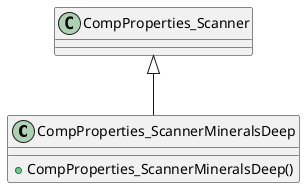 @startuml
class CompProperties_ScannerMineralsDeep {
    + CompProperties_ScannerMineralsDeep()
}
CompProperties_Scanner <|-- CompProperties_ScannerMineralsDeep
@enduml
